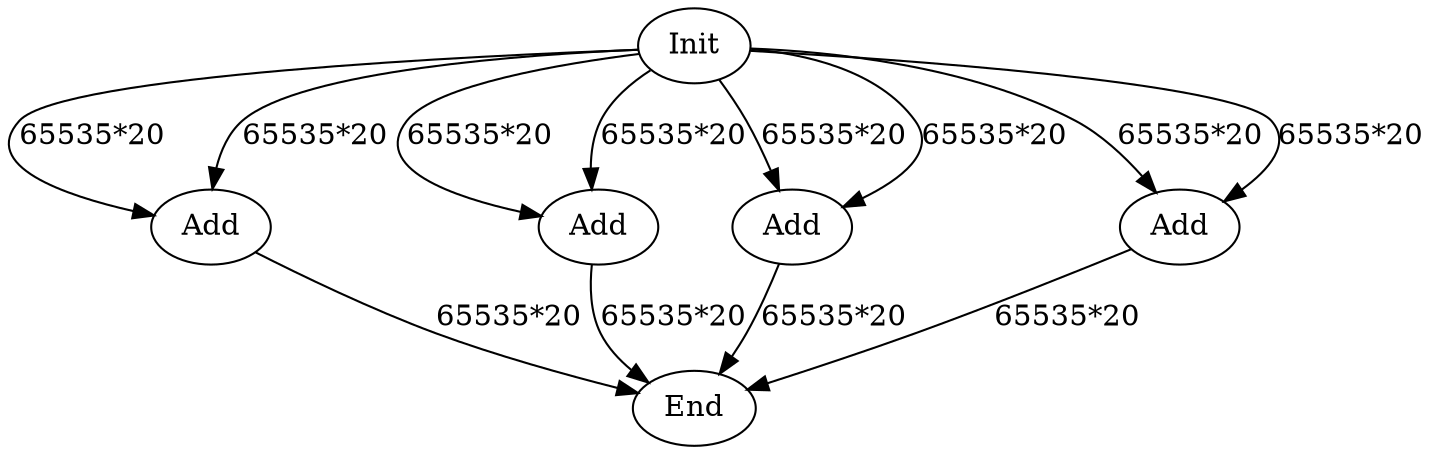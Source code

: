 digraph G {
Init[label="Init"];
Add0[label="Add"];
Add1[label="Add"];
Add2[label="Add"];
Add3[label="Add"];
End[label="End"];
Init -> Add0[label="65535*20"];
Init -> Add0[label="65535*20"];
Init -> Add1[label="65535*20"];
Init -> Add1[label="65535*20"];
Init -> Add2[label="65535*20"];
Init -> Add2[label="65535*20"];
Init -> Add3[label="65535*20"];
Init -> Add3[label="65535*20"];
Add0 -> End[label="65535*20"];
Add1 -> End[label="65535*20"];
Add2 -> End[label="65535*20"];
Add3 -> End[label="65535*20"];
}